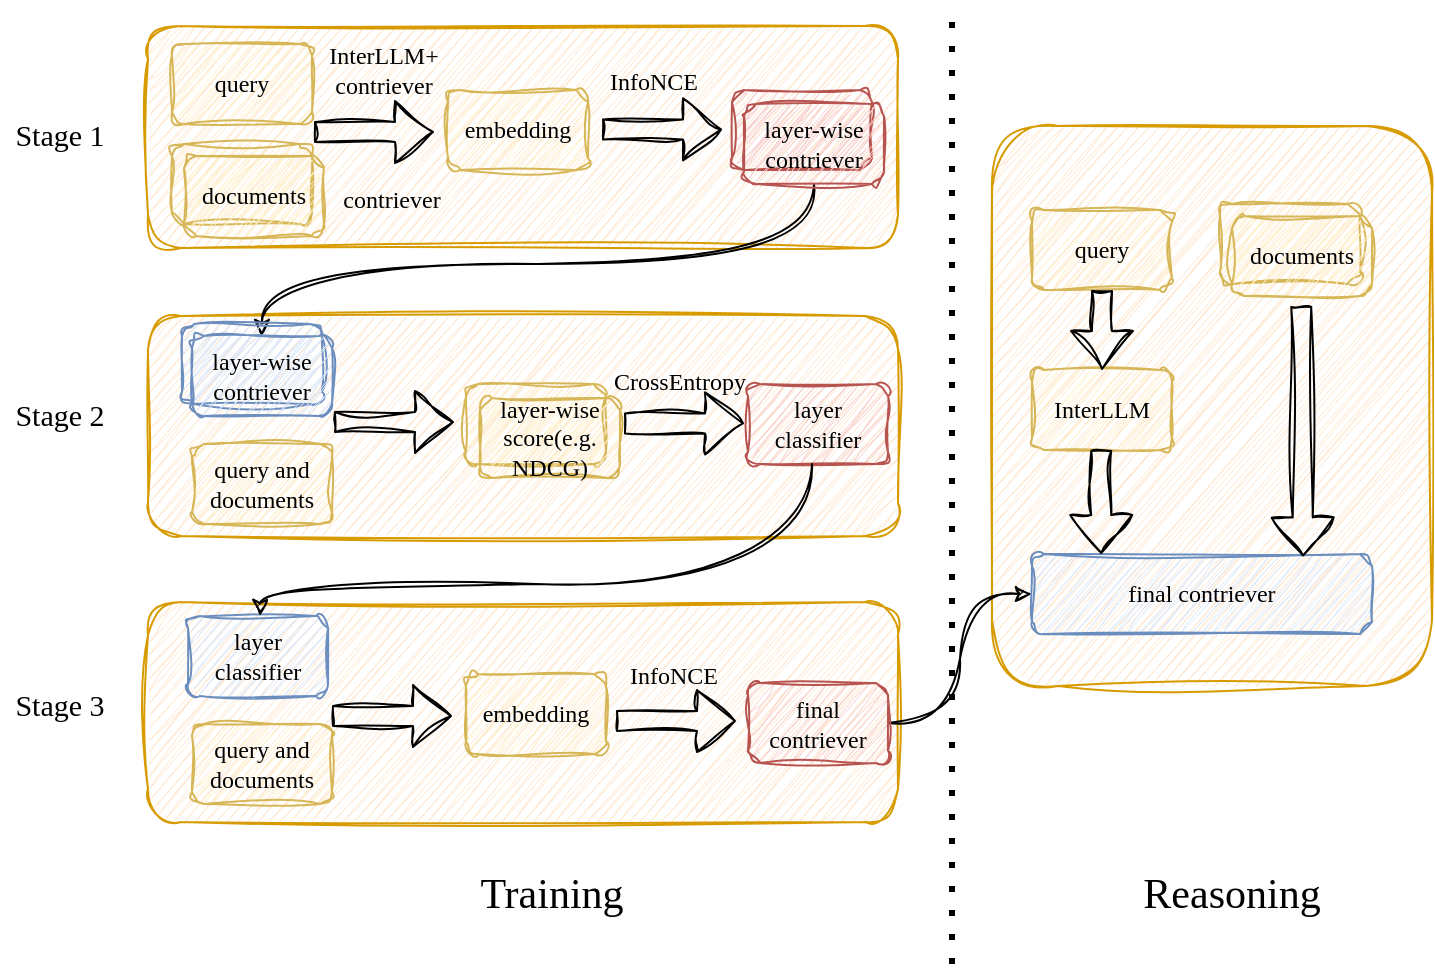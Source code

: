 <mxfile version="27.0.4">
  <diagram name="第 1 页" id="2bCFAPYy3Ok_It1608nk">
    <mxGraphModel dx="965" dy="621" grid="1" gridSize="10" guides="1" tooltips="1" connect="1" arrows="1" fold="1" page="1" pageScale="1" pageWidth="1169" pageHeight="827" math="0" shadow="0">
      <root>
        <mxCell id="0" />
        <mxCell id="1" parent="0" />
        <mxCell id="TraEb09-dWYpg7ymhTB3-65" value="" style="rounded=1;whiteSpace=wrap;html=1;fillColor=#ffe6cc;strokeColor=#d79b00;sketch=1;curveFitting=1;jiggle=2;fontFamily=Comic Sans MS;" vertex="1" parent="1">
          <mxGeometry x="580" y="101" width="220" height="280" as="geometry" />
        </mxCell>
        <mxCell id="TraEb09-dWYpg7ymhTB3-35" value="" style="rounded=1;whiteSpace=wrap;html=1;fillColor=#ffe6cc;strokeColor=#d79b00;sketch=1;curveFitting=1;jiggle=2;fontFamily=Comic Sans MS;" vertex="1" parent="1">
          <mxGeometry x="158" y="196" width="375" height="110" as="geometry" />
        </mxCell>
        <mxCell id="TraEb09-dWYpg7ymhTB3-31" value="" style="rounded=1;whiteSpace=wrap;html=1;fillColor=#ffe6cc;strokeColor=#d79b00;sketch=1;curveFitting=1;jiggle=2;fontFamily=Comic Sans MS;" vertex="1" parent="1">
          <mxGeometry x="158" y="51" width="375" height="111" as="geometry" />
        </mxCell>
        <mxCell id="TraEb09-dWYpg7ymhTB3-1" value="query" style="rounded=1;whiteSpace=wrap;html=1;fillColor=#fff2cc;strokeColor=#d6b656;sketch=1;curveFitting=1;jiggle=2;fontFamily=Comic Sans MS;" vertex="1" parent="1">
          <mxGeometry x="170" y="60" width="70" height="40" as="geometry" />
        </mxCell>
        <mxCell id="TraEb09-dWYpg7ymhTB3-3" value="" style="rounded=1;whiteSpace=wrap;html=1;fillColor=#fff2cc;strokeColor=#d6b656;sketch=1;curveFitting=1;jiggle=2;fontFamily=Comic Sans MS;" vertex="1" parent="1">
          <mxGeometry x="170" y="110" width="70" height="40" as="geometry" />
        </mxCell>
        <mxCell id="TraEb09-dWYpg7ymhTB3-4" value="" style="shape=flexArrow;endArrow=classic;html=1;rounded=0;exitX=1;exitY=0;exitDx=0;exitDy=0;sketch=1;curveFitting=1;jiggle=2;fontFamily=Comic Sans MS;" edge="1" parent="1">
          <mxGeometry width="50" height="50" relative="1" as="geometry">
            <mxPoint x="241" y="104" as="sourcePoint" />
            <mxPoint x="301" y="104" as="targetPoint" />
          </mxGeometry>
        </mxCell>
        <mxCell id="TraEb09-dWYpg7ymhTB3-5" value="documents" style="rounded=1;whiteSpace=wrap;html=1;fillColor=#fff2cc;strokeColor=#d6b656;sketch=1;curveFitting=1;jiggle=2;fontFamily=Comic Sans MS;" vertex="1" parent="1">
          <mxGeometry x="176" y="116" width="70" height="40" as="geometry" />
        </mxCell>
        <mxCell id="TraEb09-dWYpg7ymhTB3-7" value="embedding" style="rounded=1;whiteSpace=wrap;html=1;fillColor=#fff2cc;strokeColor=#d6b656;sketch=1;curveFitting=1;jiggle=2;fontFamily=Comic Sans MS;" vertex="1" parent="1">
          <mxGeometry x="308" y="83" width="70" height="40" as="geometry" />
        </mxCell>
        <mxCell id="TraEb09-dWYpg7ymhTB3-8" value="" style="rounded=1;whiteSpace=wrap;html=1;fillColor=#f8cecc;strokeColor=#b85450;sketch=1;curveFitting=1;jiggle=2;fontFamily=Comic Sans MS;" vertex="1" parent="1">
          <mxGeometry x="450" y="83" width="70" height="40" as="geometry" />
        </mxCell>
        <mxCell id="TraEb09-dWYpg7ymhTB3-9" value="" style="shape=flexArrow;endArrow=classic;html=1;rounded=0;exitX=1;exitY=0;exitDx=0;exitDy=0;sketch=1;curveFitting=1;jiggle=2;fontFamily=Comic Sans MS;" edge="1" parent="1">
          <mxGeometry width="50" height="50" relative="1" as="geometry">
            <mxPoint x="385" y="102.71" as="sourcePoint" />
            <mxPoint x="445" y="102.71" as="targetPoint" />
          </mxGeometry>
        </mxCell>
        <mxCell id="TraEb09-dWYpg7ymhTB3-70" style="edgeStyle=orthogonalEdgeStyle;rounded=0;orthogonalLoop=1;jettySize=auto;html=1;entryX=0.5;entryY=0;entryDx=0;entryDy=0;curved=1;sketch=1;curveFitting=1;jiggle=2;" edge="1" parent="1" source="TraEb09-dWYpg7ymhTB3-10" target="TraEb09-dWYpg7ymhTB3-18">
          <mxGeometry relative="1" as="geometry">
            <Array as="points">
              <mxPoint x="491" y="170" />
              <mxPoint x="215" y="170" />
            </Array>
          </mxGeometry>
        </mxCell>
        <mxCell id="TraEb09-dWYpg7ymhTB3-10" value="&lt;div&gt;layer-wise&lt;/div&gt;contriever" style="rounded=1;whiteSpace=wrap;html=1;fillColor=#f8cecc;strokeColor=#b85450;sketch=1;curveFitting=1;jiggle=2;fontFamily=Comic Sans MS;" vertex="1" parent="1">
          <mxGeometry x="456" y="90" width="70" height="40" as="geometry" />
        </mxCell>
        <mxCell id="TraEb09-dWYpg7ymhTB3-12" value="query and documents" style="rounded=1;whiteSpace=wrap;html=1;fillColor=#fff2cc;strokeColor=#d6b656;sketch=1;curveFitting=1;jiggle=2;fontFamily=Comic Sans MS;" vertex="1" parent="1">
          <mxGeometry x="180" y="260" width="70" height="40" as="geometry" />
        </mxCell>
        <mxCell id="TraEb09-dWYpg7ymhTB3-17" value="" style="rounded=1;whiteSpace=wrap;html=1;fillColor=#dae8fc;strokeColor=#6c8ebf;sketch=1;curveFitting=1;jiggle=2;fontFamily=Comic Sans MS;" vertex="1" parent="1">
          <mxGeometry x="175" y="200" width="70" height="40" as="geometry" />
        </mxCell>
        <mxCell id="TraEb09-dWYpg7ymhTB3-18" value="&lt;div&gt;layer-wise&lt;/div&gt;contriever" style="rounded=1;whiteSpace=wrap;html=1;fillColor=#dae8fc;strokeColor=#6c8ebf;sketch=1;curveFitting=1;jiggle=2;fontFamily=Comic Sans MS;" vertex="1" parent="1">
          <mxGeometry x="180" y="206" width="70" height="40" as="geometry" />
        </mxCell>
        <mxCell id="TraEb09-dWYpg7ymhTB3-20" value="" style="rounded=1;whiteSpace=wrap;html=1;fillColor=#fff2cc;strokeColor=#d6b656;sketch=1;curveFitting=1;jiggle=2;fontFamily=Comic Sans MS;" vertex="1" parent="1">
          <mxGeometry x="317" y="230" width="70" height="40" as="geometry" />
        </mxCell>
        <mxCell id="TraEb09-dWYpg7ymhTB3-21" value="&lt;div&gt;layer-wise&lt;/div&gt;score(e.g. NDCG)" style="rounded=1;whiteSpace=wrap;html=1;fillColor=#fff2cc;strokeColor=#d6b656;sketch=1;curveFitting=1;jiggle=2;fontFamily=Comic Sans MS;" vertex="1" parent="1">
          <mxGeometry x="324" y="237" width="70" height="40" as="geometry" />
        </mxCell>
        <mxCell id="TraEb09-dWYpg7ymhTB3-22" value="layer&lt;div&gt;classifier&lt;/div&gt;" style="rounded=1;whiteSpace=wrap;html=1;fillColor=#f8cecc;strokeColor=#b85450;sketch=1;curveFitting=1;jiggle=2;fontFamily=Comic Sans MS;" vertex="1" parent="1">
          <mxGeometry x="458" y="230" width="70" height="40" as="geometry" />
        </mxCell>
        <mxCell id="TraEb09-dWYpg7ymhTB3-25" value="InfoNCE" style="text;html=1;align=center;verticalAlign=middle;whiteSpace=wrap;rounded=0;sketch=1;curveFitting=1;jiggle=2;fontFamily=Comic Sans MS;" vertex="1" parent="1">
          <mxGeometry x="381" y="64" width="60" height="30" as="geometry" />
        </mxCell>
        <mxCell id="TraEb09-dWYpg7ymhTB3-26" value="InterLLM&lt;span style=&quot;background-color: transparent; color: light-dark(rgb(0, 0, 0), rgb(255, 255, 255));&quot;&gt;+&lt;/span&gt;&lt;div&gt;contriever&lt;/div&gt;" style="text;html=1;align=center;verticalAlign=middle;whiteSpace=wrap;rounded=0;sketch=1;curveFitting=1;jiggle=2;fontFamily=Comic Sans MS;" vertex="1" parent="1">
          <mxGeometry x="246" y="51" width="60" height="43" as="geometry" />
        </mxCell>
        <mxCell id="TraEb09-dWYpg7ymhTB3-27" value="contriever" style="text;html=1;align=center;verticalAlign=middle;whiteSpace=wrap;rounded=0;sketch=1;curveFitting=1;jiggle=2;fontFamily=Comic Sans MS;" vertex="1" parent="1">
          <mxGeometry x="250" y="123" width="60" height="30" as="geometry" />
        </mxCell>
        <mxCell id="TraEb09-dWYpg7ymhTB3-33" value="" style="shape=flexArrow;endArrow=classic;html=1;rounded=0;exitX=1;exitY=0;exitDx=0;exitDy=0;sketch=1;curveFitting=1;jiggle=2;fontFamily=Comic Sans MS;" edge="1" parent="1">
          <mxGeometry width="50" height="50" relative="1" as="geometry">
            <mxPoint x="251" y="249" as="sourcePoint" />
            <mxPoint x="311" y="249" as="targetPoint" />
          </mxGeometry>
        </mxCell>
        <mxCell id="TraEb09-dWYpg7ymhTB3-34" value="" style="shape=flexArrow;endArrow=classic;html=1;rounded=0;exitX=1;exitY=0;exitDx=0;exitDy=0;sketch=1;curveFitting=1;jiggle=2;fontFamily=Comic Sans MS;" edge="1" parent="1">
          <mxGeometry width="50" height="50" relative="1" as="geometry">
            <mxPoint x="396" y="249.71" as="sourcePoint" />
            <mxPoint x="456" y="249.71" as="targetPoint" />
          </mxGeometry>
        </mxCell>
        <mxCell id="TraEb09-dWYpg7ymhTB3-36" value="CrossEntropy" style="text;html=1;align=center;verticalAlign=middle;whiteSpace=wrap;rounded=0;sketch=1;curveFitting=1;jiggle=2;fontFamily=Comic Sans MS;" vertex="1" parent="1">
          <mxGeometry x="394" y="214" width="60" height="30" as="geometry" />
        </mxCell>
        <mxCell id="TraEb09-dWYpg7ymhTB3-37" value="" style="rounded=1;whiteSpace=wrap;html=1;fillColor=#ffe6cc;strokeColor=#d79b00;sketch=1;curveFitting=1;jiggle=2;fontFamily=Comic Sans MS;" vertex="1" parent="1">
          <mxGeometry x="158" y="339" width="375" height="110" as="geometry" />
        </mxCell>
        <mxCell id="TraEb09-dWYpg7ymhTB3-38" value="query and documents" style="rounded=1;whiteSpace=wrap;html=1;fillColor=#fff2cc;strokeColor=#d6b656;sketch=1;curveFitting=1;jiggle=2;fontFamily=Comic Sans MS;" vertex="1" parent="1">
          <mxGeometry x="180" y="400" width="70" height="40" as="geometry" />
        </mxCell>
        <mxCell id="TraEb09-dWYpg7ymhTB3-39" value="layer&lt;div&gt;classifier&lt;/div&gt;" style="rounded=1;whiteSpace=wrap;html=1;fillColor=#dae8fc;strokeColor=#6c8ebf;sketch=1;curveFitting=1;jiggle=2;fontFamily=Comic Sans MS;" vertex="1" parent="1">
          <mxGeometry x="178" y="346" width="70" height="40" as="geometry" />
        </mxCell>
        <mxCell id="TraEb09-dWYpg7ymhTB3-72" style="edgeStyle=orthogonalEdgeStyle;rounded=0;orthogonalLoop=1;jettySize=auto;html=1;entryX=0;entryY=0.5;entryDx=0;entryDy=0;curved=1;sketch=1;curveFitting=1;jiggle=2;" edge="1" parent="1" source="TraEb09-dWYpg7ymhTB3-43" target="TraEb09-dWYpg7ymhTB3-55">
          <mxGeometry relative="1" as="geometry" />
        </mxCell>
        <mxCell id="TraEb09-dWYpg7ymhTB3-43" value="final contriever" style="rounded=1;whiteSpace=wrap;html=1;fillColor=#f8cecc;strokeColor=#b85450;sketch=1;curveFitting=1;jiggle=2;fontFamily=Comic Sans MS;" vertex="1" parent="1">
          <mxGeometry x="458" y="379.5" width="70" height="40" as="geometry" />
        </mxCell>
        <mxCell id="TraEb09-dWYpg7ymhTB3-44" value="" style="shape=flexArrow;endArrow=classic;html=1;rounded=0;exitX=1;exitY=0;exitDx=0;exitDy=0;sketch=1;curveFitting=1;jiggle=2;fontFamily=Comic Sans MS;" edge="1" parent="1">
          <mxGeometry width="50" height="50" relative="1" as="geometry">
            <mxPoint x="392" y="398.5" as="sourcePoint" />
            <mxPoint x="452" y="398.5" as="targetPoint" />
          </mxGeometry>
        </mxCell>
        <mxCell id="TraEb09-dWYpg7ymhTB3-47" value="Stage 1" style="text;html=1;align=center;verticalAlign=middle;whiteSpace=wrap;rounded=0;sketch=1;curveFitting=1;jiggle=2;fontFamily=Comic Sans MS;fontSize=15;" vertex="1" parent="1">
          <mxGeometry x="84" y="90" width="60" height="30" as="geometry" />
        </mxCell>
        <mxCell id="TraEb09-dWYpg7ymhTB3-48" value="Stage 2" style="text;html=1;align=center;verticalAlign=middle;whiteSpace=wrap;rounded=0;sketch=1;curveFitting=1;jiggle=2;fontFamily=Comic Sans MS;fontSize=15;" vertex="1" parent="1">
          <mxGeometry x="84" y="230" width="60" height="30" as="geometry" />
        </mxCell>
        <mxCell id="TraEb09-dWYpg7ymhTB3-49" value="Stage 3" style="text;html=1;align=center;verticalAlign=middle;whiteSpace=wrap;rounded=0;sketch=1;curveFitting=1;jiggle=2;fontFamily=Comic Sans MS;fontSize=15;" vertex="1" parent="1">
          <mxGeometry x="84" y="375" width="60" height="30" as="geometry" />
        </mxCell>
        <mxCell id="TraEb09-dWYpg7ymhTB3-50" value="InfoNCE" style="text;html=1;align=center;verticalAlign=middle;whiteSpace=wrap;rounded=0;sketch=1;curveFitting=1;jiggle=2;fontFamily=Comic Sans MS;" vertex="1" parent="1">
          <mxGeometry x="391" y="360.5" width="60" height="30" as="geometry" />
        </mxCell>
        <mxCell id="TraEb09-dWYpg7ymhTB3-51" value="" style="endArrow=none;dashed=1;html=1;dashPattern=1 3;strokeWidth=3;rounded=0;" edge="1" parent="1">
          <mxGeometry width="50" height="50" relative="1" as="geometry">
            <mxPoint x="560" y="520" as="sourcePoint" />
            <mxPoint x="560" y="40" as="targetPoint" />
          </mxGeometry>
        </mxCell>
        <mxCell id="TraEb09-dWYpg7ymhTB3-52" value="query" style="rounded=1;whiteSpace=wrap;html=1;fillColor=#fff2cc;strokeColor=#d6b656;sketch=1;curveFitting=1;jiggle=2;fontFamily=Comic Sans MS;" vertex="1" parent="1">
          <mxGeometry x="600" y="143" width="70" height="40" as="geometry" />
        </mxCell>
        <mxCell id="TraEb09-dWYpg7ymhTB3-53" value="" style="rounded=1;whiteSpace=wrap;html=1;fillColor=#fff2cc;strokeColor=#d6b656;sketch=1;curveFitting=1;jiggle=2;fontFamily=Comic Sans MS;" vertex="1" parent="1">
          <mxGeometry x="694" y="140" width="70" height="40" as="geometry" />
        </mxCell>
        <mxCell id="TraEb09-dWYpg7ymhTB3-54" value="documents" style="rounded=1;whiteSpace=wrap;html=1;fillColor=#fff2cc;strokeColor=#d6b656;sketch=1;curveFitting=1;jiggle=2;fontFamily=Comic Sans MS;" vertex="1" parent="1">
          <mxGeometry x="700" y="146" width="70" height="40" as="geometry" />
        </mxCell>
        <mxCell id="TraEb09-dWYpg7ymhTB3-55" value="final contriever" style="rounded=1;whiteSpace=wrap;html=1;fillColor=#dae8fc;strokeColor=#6c8ebf;sketch=1;curveFitting=1;jiggle=2;fontFamily=Comic Sans MS;" vertex="1" parent="1">
          <mxGeometry x="600" y="315" width="170" height="40" as="geometry" />
        </mxCell>
        <mxCell id="TraEb09-dWYpg7ymhTB3-56" value="InterLLM" style="rounded=1;whiteSpace=wrap;html=1;fillColor=#fff2cc;strokeColor=#d6b656;sketch=1;curveFitting=1;jiggle=2;fontFamily=Comic Sans MS;" vertex="1" parent="1">
          <mxGeometry x="600" y="223" width="70" height="40" as="geometry" />
        </mxCell>
        <mxCell id="TraEb09-dWYpg7ymhTB3-58" value="" style="shape=flexArrow;endArrow=classic;html=1;rounded=0;exitX=0.5;exitY=1;exitDx=0;exitDy=0;entryX=0.5;entryY=0;entryDx=0;entryDy=0;sketch=1;curveFitting=1;jiggle=2;" edge="1" parent="1" source="TraEb09-dWYpg7ymhTB3-52" target="TraEb09-dWYpg7ymhTB3-56">
          <mxGeometry width="50" height="50" relative="1" as="geometry">
            <mxPoint x="740" y="251" as="sourcePoint" />
            <mxPoint x="790" y="201" as="targetPoint" />
          </mxGeometry>
        </mxCell>
        <mxCell id="TraEb09-dWYpg7ymhTB3-60" value="" style="shape=flexArrow;endArrow=classic;html=1;rounded=0;exitX=0.5;exitY=1;exitDx=0;exitDy=0;entryX=0.797;entryY=0.031;entryDx=0;entryDy=0;entryPerimeter=0;sketch=1;curveFitting=1;jiggle=2;" edge="1" parent="1" target="TraEb09-dWYpg7ymhTB3-55">
          <mxGeometry width="50" height="50" relative="1" as="geometry">
            <mxPoint x="734.62" y="191" as="sourcePoint" />
            <mxPoint x="734.62" y="243" as="targetPoint" />
          </mxGeometry>
        </mxCell>
        <mxCell id="TraEb09-dWYpg7ymhTB3-63" value="" style="shape=flexArrow;endArrow=classic;html=1;rounded=0;exitX=0.5;exitY=1;exitDx=0;exitDy=0;entryX=0.5;entryY=0;entryDx=0;entryDy=0;sketch=1;curveFitting=1;jiggle=2;" edge="1" parent="1">
          <mxGeometry width="50" height="50" relative="1" as="geometry">
            <mxPoint x="634.62" y="263" as="sourcePoint" />
            <mxPoint x="634.62" y="315" as="targetPoint" />
          </mxGeometry>
        </mxCell>
        <mxCell id="TraEb09-dWYpg7ymhTB3-66" value="Training" style="text;html=1;align=center;verticalAlign=middle;whiteSpace=wrap;rounded=0;fontSize=21;fontFamily=Comic Sans MS;" vertex="1" parent="1">
          <mxGeometry x="270" y="460" width="180" height="50" as="geometry" />
        </mxCell>
        <mxCell id="TraEb09-dWYpg7ymhTB3-67" value="Reasoning" style="text;html=1;align=center;verticalAlign=middle;whiteSpace=wrap;rounded=0;fontSize=21;fontFamily=Comic Sans MS;" vertex="1" parent="1">
          <mxGeometry x="670" y="470" width="60" height="30" as="geometry" />
        </mxCell>
        <mxCell id="TraEb09-dWYpg7ymhTB3-68" value="" style="shape=flexArrow;endArrow=classic;html=1;rounded=0;exitX=1;exitY=0;exitDx=0;exitDy=0;sketch=1;curveFitting=1;jiggle=2;fontFamily=Comic Sans MS;" edge="1" parent="1">
          <mxGeometry width="50" height="50" relative="1" as="geometry">
            <mxPoint x="250" y="396" as="sourcePoint" />
            <mxPoint x="310" y="396" as="targetPoint" />
          </mxGeometry>
        </mxCell>
        <mxCell id="TraEb09-dWYpg7ymhTB3-69" value="embedding" style="rounded=1;whiteSpace=wrap;html=1;fillColor=#fff2cc;strokeColor=#d6b656;sketch=1;curveFitting=1;jiggle=2;fontFamily=Comic Sans MS;" vertex="1" parent="1">
          <mxGeometry x="317" y="375" width="70" height="40" as="geometry" />
        </mxCell>
        <mxCell id="TraEb09-dWYpg7ymhTB3-71" style="edgeStyle=orthogonalEdgeStyle;rounded=0;orthogonalLoop=1;jettySize=auto;html=1;entryX=0.5;entryY=0;entryDx=0;entryDy=0;curved=1;sketch=1;curveFitting=1;jiggle=2;" edge="1" parent="1">
          <mxGeometry relative="1" as="geometry">
            <mxPoint x="490" y="270" as="sourcePoint" />
            <mxPoint x="214" y="346" as="targetPoint" />
            <Array as="points">
              <mxPoint x="490" y="330" />
              <mxPoint x="214" y="330" />
            </Array>
          </mxGeometry>
        </mxCell>
      </root>
    </mxGraphModel>
  </diagram>
</mxfile>
